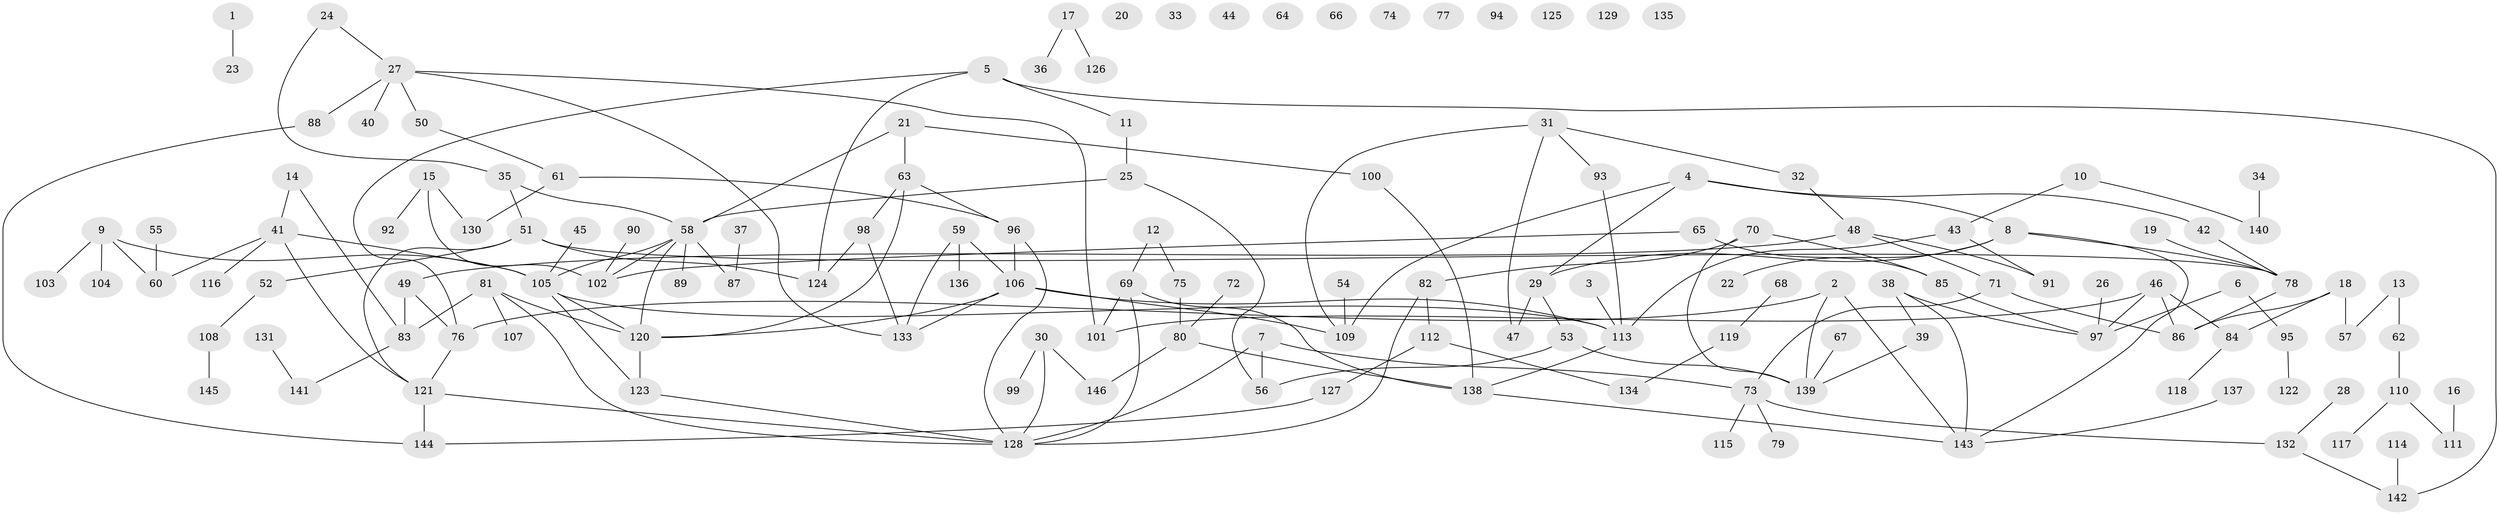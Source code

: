 // Generated by graph-tools (version 1.1) at 2025/12/03/09/25 04:12:55]
// undirected, 146 vertices, 181 edges
graph export_dot {
graph [start="1"]
  node [color=gray90,style=filled];
  1;
  2;
  3;
  4;
  5;
  6;
  7;
  8;
  9;
  10;
  11;
  12;
  13;
  14;
  15;
  16;
  17;
  18;
  19;
  20;
  21;
  22;
  23;
  24;
  25;
  26;
  27;
  28;
  29;
  30;
  31;
  32;
  33;
  34;
  35;
  36;
  37;
  38;
  39;
  40;
  41;
  42;
  43;
  44;
  45;
  46;
  47;
  48;
  49;
  50;
  51;
  52;
  53;
  54;
  55;
  56;
  57;
  58;
  59;
  60;
  61;
  62;
  63;
  64;
  65;
  66;
  67;
  68;
  69;
  70;
  71;
  72;
  73;
  74;
  75;
  76;
  77;
  78;
  79;
  80;
  81;
  82;
  83;
  84;
  85;
  86;
  87;
  88;
  89;
  90;
  91;
  92;
  93;
  94;
  95;
  96;
  97;
  98;
  99;
  100;
  101;
  102;
  103;
  104;
  105;
  106;
  107;
  108;
  109;
  110;
  111;
  112;
  113;
  114;
  115;
  116;
  117;
  118;
  119;
  120;
  121;
  122;
  123;
  124;
  125;
  126;
  127;
  128;
  129;
  130;
  131;
  132;
  133;
  134;
  135;
  136;
  137;
  138;
  139;
  140;
  141;
  142;
  143;
  144;
  145;
  146;
  1 -- 23;
  2 -- 76;
  2 -- 139;
  2 -- 143;
  3 -- 113;
  4 -- 8;
  4 -- 29;
  4 -- 42;
  4 -- 109;
  5 -- 11;
  5 -- 76;
  5 -- 124;
  5 -- 142;
  6 -- 95;
  6 -- 97;
  7 -- 56;
  7 -- 73;
  7 -- 128;
  8 -- 22;
  8 -- 29;
  8 -- 78;
  8 -- 143;
  9 -- 60;
  9 -- 103;
  9 -- 104;
  9 -- 105;
  10 -- 43;
  10 -- 140;
  11 -- 25;
  12 -- 69;
  12 -- 75;
  13 -- 57;
  13 -- 62;
  14 -- 41;
  14 -- 83;
  15 -- 92;
  15 -- 102;
  15 -- 130;
  16 -- 111;
  17 -- 36;
  17 -- 126;
  18 -- 57;
  18 -- 84;
  18 -- 86;
  19 -- 78;
  21 -- 58;
  21 -- 63;
  21 -- 100;
  24 -- 27;
  24 -- 35;
  25 -- 56;
  25 -- 58;
  26 -- 97;
  27 -- 40;
  27 -- 50;
  27 -- 88;
  27 -- 101;
  27 -- 133;
  28 -- 132;
  29 -- 47;
  29 -- 53;
  30 -- 99;
  30 -- 128;
  30 -- 146;
  31 -- 32;
  31 -- 47;
  31 -- 93;
  31 -- 109;
  32 -- 48;
  34 -- 140;
  35 -- 51;
  35 -- 58;
  37 -- 87;
  38 -- 39;
  38 -- 97;
  38 -- 143;
  39 -- 139;
  41 -- 60;
  41 -- 105;
  41 -- 116;
  41 -- 121;
  42 -- 78;
  43 -- 91;
  43 -- 113;
  45 -- 105;
  46 -- 84;
  46 -- 86;
  46 -- 97;
  46 -- 101;
  48 -- 49;
  48 -- 71;
  48 -- 91;
  49 -- 76;
  49 -- 83;
  50 -- 61;
  51 -- 52;
  51 -- 78;
  51 -- 121;
  51 -- 124;
  52 -- 108;
  53 -- 56;
  53 -- 139;
  54 -- 109;
  55 -- 60;
  58 -- 87;
  58 -- 89;
  58 -- 102;
  58 -- 105;
  58 -- 120;
  59 -- 106;
  59 -- 133;
  59 -- 136;
  61 -- 96;
  61 -- 130;
  62 -- 110;
  63 -- 96;
  63 -- 98;
  63 -- 120;
  65 -- 85;
  65 -- 102;
  67 -- 139;
  68 -- 119;
  69 -- 101;
  69 -- 128;
  69 -- 138;
  70 -- 82;
  70 -- 85;
  70 -- 139;
  71 -- 73;
  71 -- 86;
  72 -- 80;
  73 -- 79;
  73 -- 115;
  73 -- 132;
  75 -- 80;
  76 -- 121;
  78 -- 86;
  80 -- 138;
  80 -- 146;
  81 -- 83;
  81 -- 107;
  81 -- 120;
  81 -- 128;
  82 -- 112;
  82 -- 128;
  83 -- 141;
  84 -- 118;
  85 -- 97;
  88 -- 144;
  90 -- 102;
  93 -- 113;
  95 -- 122;
  96 -- 106;
  96 -- 128;
  98 -- 124;
  98 -- 133;
  100 -- 138;
  105 -- 113;
  105 -- 120;
  105 -- 123;
  106 -- 109;
  106 -- 113;
  106 -- 120;
  106 -- 133;
  108 -- 145;
  110 -- 111;
  110 -- 117;
  112 -- 127;
  112 -- 134;
  113 -- 138;
  114 -- 142;
  119 -- 134;
  120 -- 123;
  121 -- 128;
  121 -- 144;
  123 -- 128;
  127 -- 144;
  131 -- 141;
  132 -- 142;
  137 -- 143;
  138 -- 143;
}
